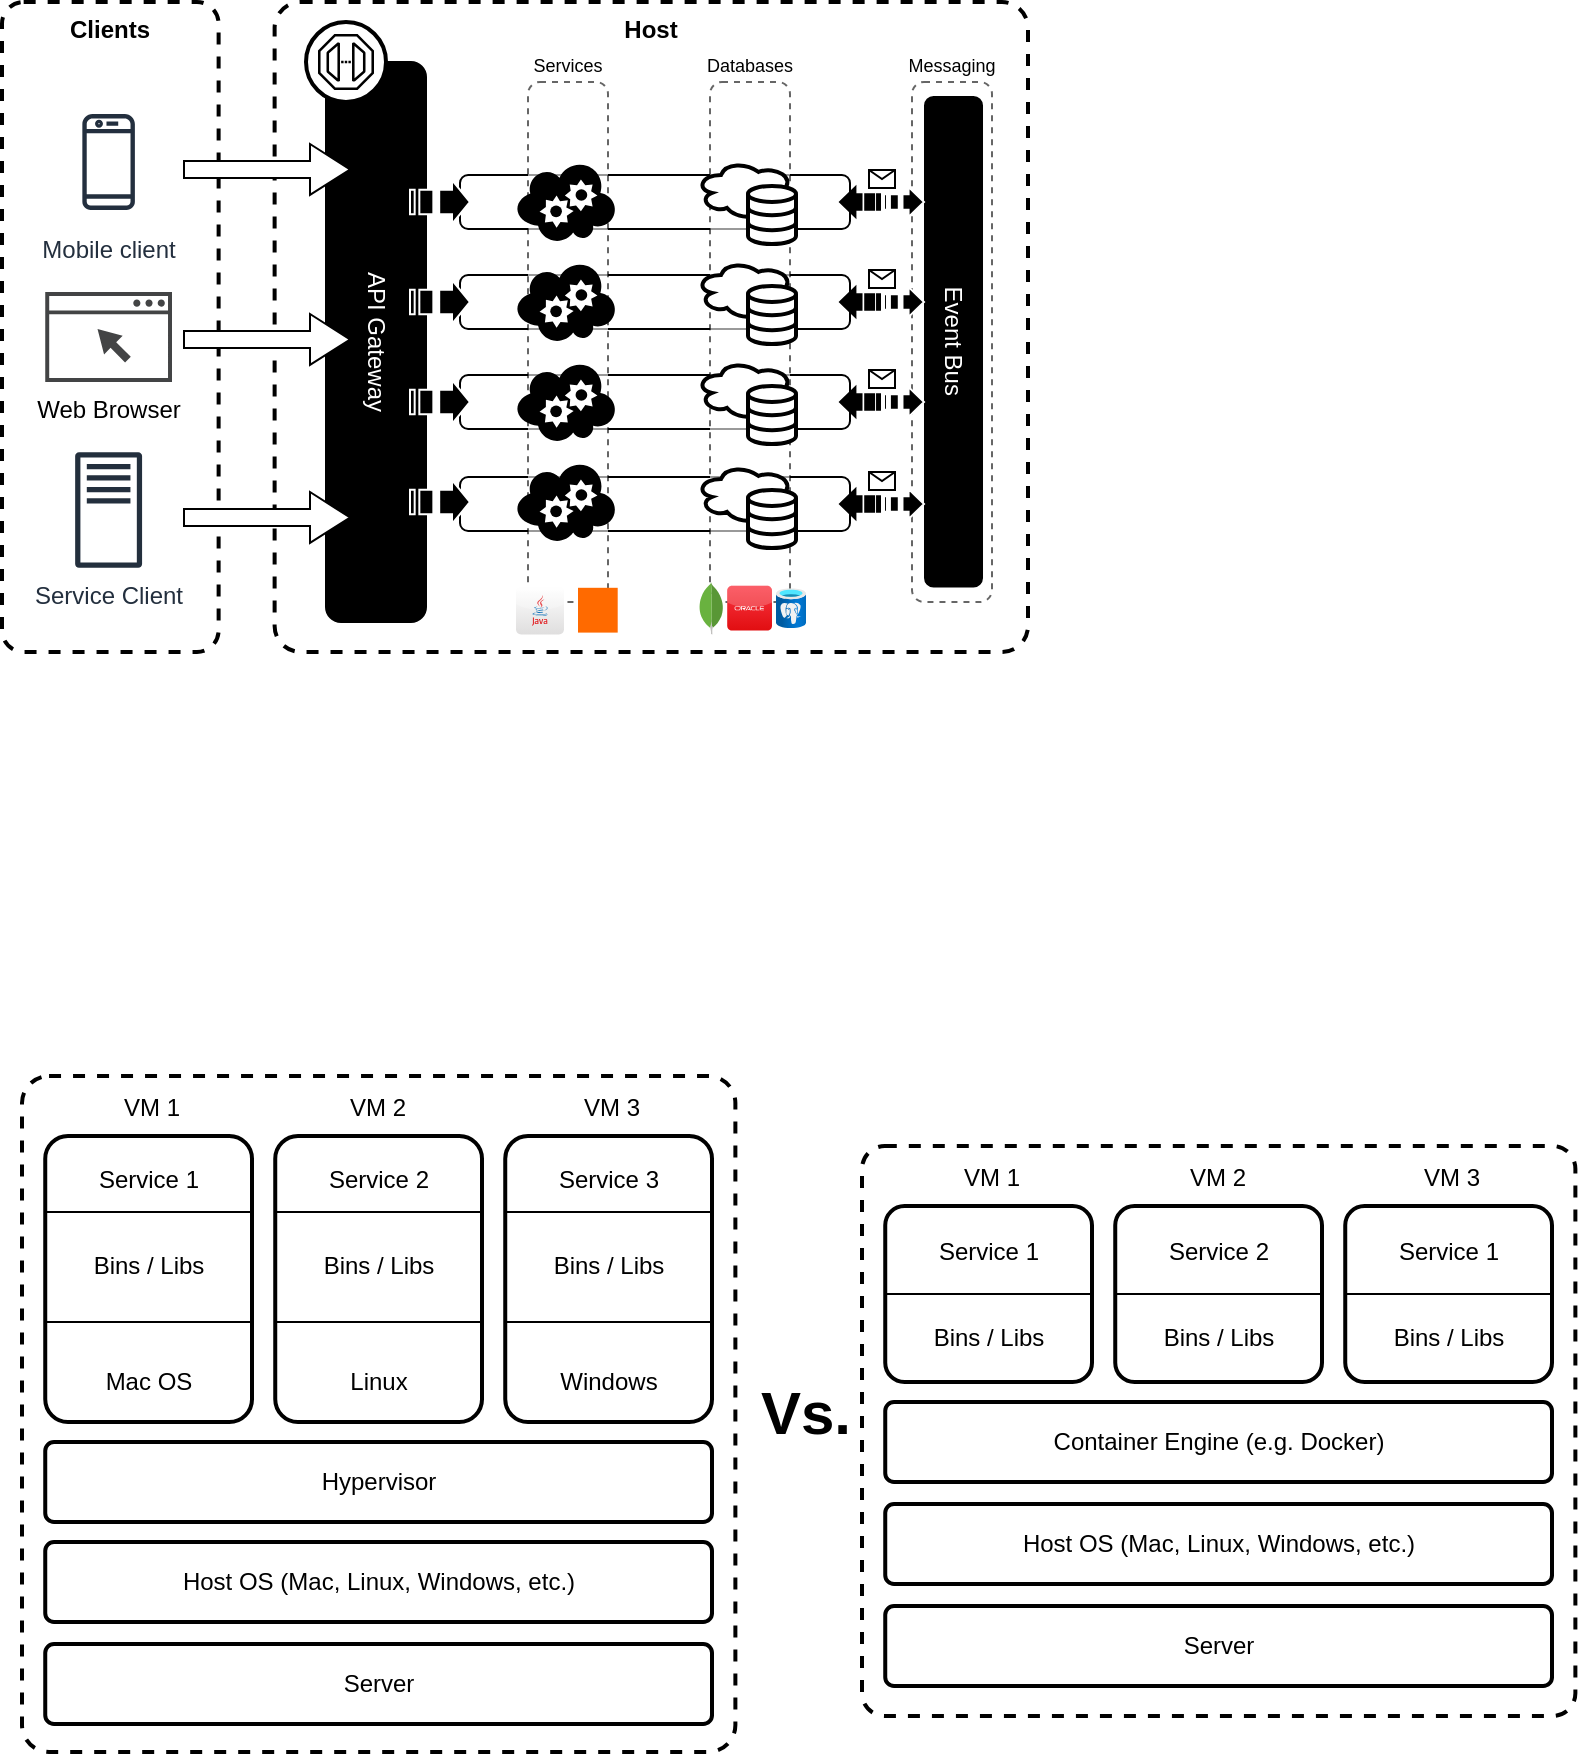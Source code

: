 <mxfile version="25.0.1" pages="2">
  <diagram name="Microservices Architecture" id="x724QLRAmc_vkJwanUPc">
    <mxGraphModel dx="922" dy="1004" grid="1" gridSize="5" guides="1" tooltips="1" connect="1" arrows="1" fold="1" page="1" pageScale="1" pageWidth="827" pageHeight="1169" math="0" shadow="0">
      <root>
        <mxCell id="0" />
        <mxCell id="1" parent="0" />
        <mxCell id="R_MJxLUWjqq8_81WTxVZ-8" value="Host" style="rounded=1;whiteSpace=wrap;html=1;dashed=1;align=center;verticalAlign=top;arcSize=4;strokeWidth=2;fontStyle=1;fillColor=#FFFFFF;" vertex="1" parent="1">
          <mxGeometry x="141.31" y="5" width="376.69" height="325" as="geometry" />
        </mxCell>
        <mxCell id="R_MJxLUWjqq8_81WTxVZ-64" value="Messaging" style="rounded=1;whiteSpace=wrap;html=1;fillColor=default;dashed=1;opacity=60;verticalAlign=top;spacingTop=-20;fontSize=9;" vertex="1" parent="1">
          <mxGeometry x="460" y="45" width="40" height="260" as="geometry" />
        </mxCell>
        <mxCell id="R_MJxLUWjqq8_81WTxVZ-29" value="" style="rounded=1;whiteSpace=wrap;html=1;" vertex="1" parent="1">
          <mxGeometry x="234" y="91.49" width="195" height="27.02" as="geometry" />
        </mxCell>
        <mxCell id="R_MJxLUWjqq8_81WTxVZ-31" value="" style="rounded=1;whiteSpace=wrap;html=1;" vertex="1" parent="1">
          <mxGeometry x="234" y="141.49" width="195" height="27.02" as="geometry" />
        </mxCell>
        <mxCell id="R_MJxLUWjqq8_81WTxVZ-32" value="" style="rounded=1;whiteSpace=wrap;html=1;" vertex="1" parent="1">
          <mxGeometry x="234" y="191.49" width="195" height="27.02" as="geometry" />
        </mxCell>
        <mxCell id="R_MJxLUWjqq8_81WTxVZ-33" value="" style="rounded=1;whiteSpace=wrap;html=1;" vertex="1" parent="1">
          <mxGeometry x="234" y="242.49" width="195" height="27.02" as="geometry" />
        </mxCell>
        <mxCell id="R_MJxLUWjqq8_81WTxVZ-62" value="Databases" style="rounded=1;whiteSpace=wrap;html=1;fillColor=default;dashed=1;opacity=60;verticalAlign=top;spacingTop=-20;fontSize=9;" vertex="1" parent="1">
          <mxGeometry x="359" y="45" width="40" height="260" as="geometry" />
        </mxCell>
        <mxCell id="R_MJxLUWjqq8_81WTxVZ-61" value="Services" style="rounded=1;whiteSpace=wrap;html=1;fillColor=default;dashed=1;opacity=60;verticalAlign=top;spacingTop=-20;fontSize=9;" vertex="1" parent="1">
          <mxGeometry x="268" y="45" width="40" height="260" as="geometry" />
        </mxCell>
        <mxCell id="R_MJxLUWjqq8_81WTxVZ-7" value="Clients" style="rounded=1;whiteSpace=wrap;html=1;dashed=1;align=center;verticalAlign=top;arcSize=10;strokeWidth=2;fontStyle=1" vertex="1" parent="1">
          <mxGeometry x="5" y="5" width="108.31" height="325" as="geometry" />
        </mxCell>
        <mxCell id="R_MJxLUWjqq8_81WTxVZ-1" value="Mobile client" style="sketch=0;outlineConnect=0;fontColor=#232F3E;gradientColor=none;strokeColor=#232F3E;fillColor=#ffffff;dashed=0;verticalLabelPosition=bottom;verticalAlign=top;align=center;html=1;fontSize=12;fontStyle=0;aspect=fixed;shape=mxgraph.aws4.resourceIcon;resIcon=mxgraph.aws4.mobile_client;" vertex="1" parent="1">
          <mxGeometry x="28.31" y="55" width="60" height="60" as="geometry" />
        </mxCell>
        <mxCell id="R_MJxLUWjqq8_81WTxVZ-4" value="Web Browser" style="sketch=0;pointerEvents=1;shadow=0;dashed=0;html=1;strokeColor=none;fillColor=#434445;aspect=fixed;labelPosition=center;verticalLabelPosition=bottom;verticalAlign=top;align=center;outlineConnect=0;shape=mxgraph.vvd.web_browser;" vertex="1" parent="1">
          <mxGeometry x="26.62" y="150" width="63.38" height="45" as="geometry" />
        </mxCell>
        <mxCell id="R_MJxLUWjqq8_81WTxVZ-5" value="Service Client" style="sketch=0;outlineConnect=0;fontColor=#232F3E;gradientColor=none;fillColor=#232F3D;strokeColor=none;dashed=0;verticalLabelPosition=bottom;verticalAlign=top;align=center;html=1;fontSize=12;fontStyle=0;aspect=fixed;pointerEvents=1;shape=mxgraph.aws4.traditional_server;" vertex="1" parent="1">
          <mxGeometry x="41.58" y="230" width="33.46" height="58" as="geometry" />
        </mxCell>
        <mxCell id="R_MJxLUWjqq8_81WTxVZ-10" value="API Gateway" style="rounded=1;whiteSpace=wrap;html=1;rotation=90;fillColor=#000000;fontColor=#FFFFFF;" vertex="1" parent="1">
          <mxGeometry x="52" y="150" width="280" height="50" as="geometry" />
        </mxCell>
        <mxCell id="R_MJxLUWjqq8_81WTxVZ-11" value="" style="ellipse;whiteSpace=wrap;html=1;aspect=fixed;strokeWidth=2;" vertex="1" parent="1">
          <mxGeometry x="157" y="15" width="40" height="40" as="geometry" />
        </mxCell>
        <mxCell id="R_MJxLUWjqq8_81WTxVZ-9" value="" style="sketch=0;outlineConnect=0;fontColor=#232F3E;gradientColor=none;fillColor=#000000;strokeColor=none;dashed=0;verticalLabelPosition=bottom;verticalAlign=top;align=center;html=1;fontSize=12;fontStyle=0;aspect=fixed;pointerEvents=1;shape=mxgraph.aws4.endpoint;" vertex="1" parent="1">
          <mxGeometry x="163" y="21" width="28" height="28" as="geometry" />
        </mxCell>
        <mxCell id="R_MJxLUWjqq8_81WTxVZ-28" value="Event Bus" style="rounded=1;whiteSpace=wrap;html=1;rotation=90;fillColor=#000000;fontColor=#FFFFFF;" vertex="1" parent="1">
          <mxGeometry x="358.38" y="160.63" width="244.75" height="28.5" as="geometry" />
        </mxCell>
        <mxCell id="R_MJxLUWjqq8_81WTxVZ-13" value="" style="verticalLabelPosition=bottom;html=1;verticalAlign=top;align=center;strokeColor=none;fillColor=#000000;shape=mxgraph.azure.cloud_service;" vertex="1" parent="1">
          <mxGeometry x="262" y="135" width="50" height="40" as="geometry" />
        </mxCell>
        <mxCell id="R_MJxLUWjqq8_81WTxVZ-14" value="" style="verticalLabelPosition=bottom;html=1;verticalAlign=top;align=center;strokeColor=none;fillColor=#000000;shape=mxgraph.azure.cloud_service;" vertex="1" parent="1">
          <mxGeometry x="262" y="85" width="50" height="40" as="geometry" />
        </mxCell>
        <mxCell id="R_MJxLUWjqq8_81WTxVZ-15" value="" style="verticalLabelPosition=bottom;html=1;verticalAlign=top;align=center;strokeColor=none;fillColor=#000000;shape=mxgraph.azure.cloud_service;" vertex="1" parent="1">
          <mxGeometry x="262" y="235" width="50" height="40" as="geometry" />
        </mxCell>
        <mxCell id="R_MJxLUWjqq8_81WTxVZ-16" value="" style="verticalLabelPosition=bottom;html=1;verticalAlign=top;align=center;strokeColor=none;fillColor=#000000;shape=mxgraph.azure.cloud_service;" vertex="1" parent="1">
          <mxGeometry x="262" y="185" width="50" height="40" as="geometry" />
        </mxCell>
        <mxCell id="R_MJxLUWjqq8_81WTxVZ-21" value="" style="ellipse;shape=cloud;whiteSpace=wrap;html=1;strokeWidth=2;" vertex="1" parent="1">
          <mxGeometry x="352" y="83.95" width="50" height="30" as="geometry" />
        </mxCell>
        <mxCell id="R_MJxLUWjqq8_81WTxVZ-17" value="" style="html=1;verticalLabelPosition=bottom;align=center;labelBackgroundColor=#ffffff;verticalAlign=top;strokeWidth=2;strokeColor=#000000;shadow=0;dashed=0;shape=mxgraph.ios7.icons.data;" vertex="1" parent="1">
          <mxGeometry x="378" y="96.95" width="24" height="29.1" as="geometry" />
        </mxCell>
        <mxCell id="R_MJxLUWjqq8_81WTxVZ-22" value="" style="ellipse;shape=cloud;whiteSpace=wrap;html=1;strokeWidth=2;" vertex="1" parent="1">
          <mxGeometry x="352" y="133.95" width="50" height="30" as="geometry" />
        </mxCell>
        <mxCell id="R_MJxLUWjqq8_81WTxVZ-23" value="" style="html=1;verticalLabelPosition=bottom;align=center;labelBackgroundColor=#ffffff;verticalAlign=top;strokeWidth=2;strokeColor=#000000;shadow=0;dashed=0;shape=mxgraph.ios7.icons.data;" vertex="1" parent="1">
          <mxGeometry x="378" y="146.95" width="24" height="29.1" as="geometry" />
        </mxCell>
        <mxCell id="R_MJxLUWjqq8_81WTxVZ-24" value="" style="ellipse;shape=cloud;whiteSpace=wrap;html=1;strokeWidth=2;" vertex="1" parent="1">
          <mxGeometry x="352" y="235.95" width="50" height="30" as="geometry" />
        </mxCell>
        <mxCell id="R_MJxLUWjqq8_81WTxVZ-25" value="" style="html=1;verticalLabelPosition=bottom;align=center;labelBackgroundColor=#ffffff;verticalAlign=top;strokeWidth=2;strokeColor=#000000;shadow=0;dashed=0;shape=mxgraph.ios7.icons.data;" vertex="1" parent="1">
          <mxGeometry x="378" y="248.95" width="24" height="29.1" as="geometry" />
        </mxCell>
        <mxCell id="R_MJxLUWjqq8_81WTxVZ-26" value="" style="ellipse;shape=cloud;whiteSpace=wrap;html=1;strokeWidth=2;" vertex="1" parent="1">
          <mxGeometry x="352" y="183.95" width="50" height="30" as="geometry" />
        </mxCell>
        <mxCell id="R_MJxLUWjqq8_81WTxVZ-27" value="" style="html=1;verticalLabelPosition=bottom;align=center;labelBackgroundColor=#ffffff;verticalAlign=top;strokeWidth=2;strokeColor=#000000;shadow=0;dashed=0;shape=mxgraph.ios7.icons.data;" vertex="1" parent="1">
          <mxGeometry x="378" y="196.95" width="24" height="29.1" as="geometry" />
        </mxCell>
        <mxCell id="R_MJxLUWjqq8_81WTxVZ-39" value="" style="html=1;shadow=0;dashed=0;align=center;verticalAlign=middle;shape=mxgraph.arrows2.stripedArrow;dy=0.44;dx=9;notch=14.6;fillColor=#000000;strokeColor=#FFFFFF;" vertex="1" parent="1">
          <mxGeometry x="209" y="94" width="30" height="22" as="geometry" />
        </mxCell>
        <mxCell id="R_MJxLUWjqq8_81WTxVZ-40" value="" style="html=1;shadow=0;dashed=0;align=center;verticalAlign=middle;shape=mxgraph.arrows2.stripedArrow;dy=0.44;dx=9;notch=14.6;fillColor=#000000;strokeColor=#FFFFFF;" vertex="1" parent="1">
          <mxGeometry x="209" y="144" width="30" height="22" as="geometry" />
        </mxCell>
        <mxCell id="R_MJxLUWjqq8_81WTxVZ-41" value="" style="html=1;shadow=0;dashed=0;align=center;verticalAlign=middle;shape=mxgraph.arrows2.stripedArrow;dy=0.44;dx=9;notch=14.6;fillColor=#000000;strokeColor=#FFFFFF;" vertex="1" parent="1">
          <mxGeometry x="209" y="194" width="30" height="22" as="geometry" />
        </mxCell>
        <mxCell id="R_MJxLUWjqq8_81WTxVZ-42" value="" style="html=1;shadow=0;dashed=0;align=center;verticalAlign=middle;shape=mxgraph.arrows2.stripedArrow;dy=0.44;dx=9;notch=14.6;fillColor=#000000;strokeColor=#FFFFFF;" vertex="1" parent="1">
          <mxGeometry x="209" y="244" width="30" height="22" as="geometry" />
        </mxCell>
        <mxCell id="R_MJxLUWjqq8_81WTxVZ-43" value="" style="html=1;shadow=0;dashed=0;align=center;verticalAlign=middle;shape=mxgraph.arrows2.stripedArrow;dy=0.48;dx=7.71;notch=9.24;fillColor=#000000;strokeColor=#FFFFFF;" vertex="1" parent="1">
          <mxGeometry x="446" y="97.5" width="20" height="15" as="geometry" />
        </mxCell>
        <mxCell id="R_MJxLUWjqq8_81WTxVZ-34" value="" style="shape=message;html=1;html=1;outlineConnect=0;labelPosition=center;verticalLabelPosition=bottom;align=center;verticalAlign=top;" vertex="1" parent="1">
          <mxGeometry x="438.5" y="89" width="13" height="8.95" as="geometry" />
        </mxCell>
        <mxCell id="R_MJxLUWjqq8_81WTxVZ-45" value="" style="shape=message;html=1;html=1;outlineConnect=0;labelPosition=center;verticalLabelPosition=bottom;align=center;verticalAlign=top;" vertex="1" parent="1">
          <mxGeometry x="438.5" y="139" width="13" height="8.95" as="geometry" />
        </mxCell>
        <mxCell id="R_MJxLUWjqq8_81WTxVZ-47" value="" style="shape=message;html=1;html=1;outlineConnect=0;labelPosition=center;verticalLabelPosition=bottom;align=center;verticalAlign=top;" vertex="1" parent="1">
          <mxGeometry x="438.5" y="189" width="13" height="8.95" as="geometry" />
        </mxCell>
        <mxCell id="R_MJxLUWjqq8_81WTxVZ-49" value="" style="shape=message;html=1;html=1;outlineConnect=0;labelPosition=center;verticalLabelPosition=bottom;align=center;verticalAlign=top;" vertex="1" parent="1">
          <mxGeometry x="438.5" y="240" width="13" height="8.95" as="geometry" />
        </mxCell>
        <mxCell id="R_MJxLUWjqq8_81WTxVZ-50" value="" style="html=1;shadow=0;dashed=0;align=center;verticalAlign=middle;shape=mxgraph.arrows2.arrow;dy=0.67;dx=20;notch=0;" vertex="1" parent="1">
          <mxGeometry x="96" y="76" width="83" height="25.47" as="geometry" />
        </mxCell>
        <mxCell id="R_MJxLUWjqq8_81WTxVZ-51" value="" style="html=1;shadow=0;dashed=0;align=center;verticalAlign=middle;shape=mxgraph.arrows2.arrow;dy=0.67;dx=20;notch=0;" vertex="1" parent="1">
          <mxGeometry x="96" y="161" width="83" height="25.47" as="geometry" />
        </mxCell>
        <mxCell id="R_MJxLUWjqq8_81WTxVZ-52" value="" style="html=1;shadow=0;dashed=0;align=center;verticalAlign=middle;shape=mxgraph.arrows2.arrow;dy=0.67;dx=20;notch=0;" vertex="1" parent="1">
          <mxGeometry x="96" y="250" width="83" height="25.47" as="geometry" />
        </mxCell>
        <mxCell id="R_MJxLUWjqq8_81WTxVZ-53" value="" style="html=1;shadow=0;dashed=0;align=center;verticalAlign=middle;shape=mxgraph.arrows2.stripedArrow;dy=0.48;dx=7.71;notch=9.24;fillColor=#000000;flipH=1;" vertex="1" parent="1">
          <mxGeometry x="424" y="97.5" width="20" height="15" as="geometry" />
        </mxCell>
        <mxCell id="R_MJxLUWjqq8_81WTxVZ-54" value="" style="html=1;shadow=0;dashed=0;align=center;verticalAlign=middle;shape=mxgraph.arrows2.stripedArrow;dy=0.48;dx=7.71;notch=9.24;fillColor=#000000;strokeColor=#FFFFFF;" vertex="1" parent="1">
          <mxGeometry x="446" y="147.5" width="20" height="15" as="geometry" />
        </mxCell>
        <mxCell id="R_MJxLUWjqq8_81WTxVZ-55" value="" style="html=1;shadow=0;dashed=0;align=center;verticalAlign=middle;shape=mxgraph.arrows2.stripedArrow;dy=0.48;dx=7.71;notch=9.24;fillColor=#000000;flipH=1;" vertex="1" parent="1">
          <mxGeometry x="424" y="147.5" width="20" height="15" as="geometry" />
        </mxCell>
        <mxCell id="R_MJxLUWjqq8_81WTxVZ-56" value="" style="html=1;shadow=0;dashed=0;align=center;verticalAlign=middle;shape=mxgraph.arrows2.stripedArrow;dy=0.48;dx=7.71;notch=9.24;fillColor=#000000;strokeColor=#FFFFFF;" vertex="1" parent="1">
          <mxGeometry x="446" y="197.5" width="20" height="15" as="geometry" />
        </mxCell>
        <mxCell id="R_MJxLUWjqq8_81WTxVZ-57" value="" style="html=1;shadow=0;dashed=0;align=center;verticalAlign=middle;shape=mxgraph.arrows2.stripedArrow;dy=0.48;dx=7.71;notch=9.24;fillColor=#000000;flipH=1;" vertex="1" parent="1">
          <mxGeometry x="424" y="197.5" width="20" height="15" as="geometry" />
        </mxCell>
        <mxCell id="R_MJxLUWjqq8_81WTxVZ-58" value="" style="html=1;shadow=0;dashed=0;align=center;verticalAlign=middle;shape=mxgraph.arrows2.stripedArrow;dy=0.48;dx=7.71;notch=9.24;fillColor=#000000;strokeColor=#FFFFFF;" vertex="1" parent="1">
          <mxGeometry x="446" y="248.5" width="20" height="15" as="geometry" />
        </mxCell>
        <mxCell id="R_MJxLUWjqq8_81WTxVZ-59" value="" style="html=1;shadow=0;dashed=0;align=center;verticalAlign=middle;shape=mxgraph.arrows2.stripedArrow;dy=0.48;dx=7.71;notch=9.24;fillColor=#000000;flipH=1;" vertex="1" parent="1">
          <mxGeometry x="424" y="248.5" width="20" height="15" as="geometry" />
        </mxCell>
        <mxCell id="R_MJxLUWjqq8_81WTxVZ-65" value="" style="dashed=0;outlineConnect=0;html=1;align=center;labelPosition=center;verticalLabelPosition=bottom;verticalAlign=top;shape=mxgraph.weblogos.mongodb;aspect=fixed;" vertex="1" parent="1">
          <mxGeometry x="353.4" y="295" width="12.52" height="26.2" as="geometry" />
        </mxCell>
        <mxCell id="R_MJxLUWjqq8_81WTxVZ-66" value="" style="dashed=0;outlineConnect=0;html=1;align=center;labelPosition=center;verticalLabelPosition=bottom;verticalAlign=top;shape=mxgraph.webicons.oracle;fillColor=#FA3743;gradientColor=#E10E11;aspect=fixed;" vertex="1" parent="1">
          <mxGeometry x="367.6" y="296.9" width="22.4" height="22.4" as="geometry" />
        </mxCell>
        <mxCell id="R_MJxLUWjqq8_81WTxVZ-67" value="" style="image;aspect=fixed;html=1;points=[];align=center;fontSize=12;image=img/lib/azure2/databases/Azure_Database_PostgreSQL_Server.svg;" vertex="1" parent="1">
          <mxGeometry x="392" y="298.1" width="15" height="20" as="geometry" />
        </mxCell>
        <mxCell id="R_MJxLUWjqq8_81WTxVZ-68" value="" style="dashed=0;outlineConnect=0;html=1;align=center;labelPosition=center;verticalLabelPosition=bottom;verticalAlign=top;shape=mxgraph.webicons.java;gradientColor=#DFDEDE;aspect=fixed;" vertex="1" parent="1">
          <mxGeometry x="262" y="297.2" width="24" height="24" as="geometry" />
        </mxCell>
        <mxCell id="R_MJxLUWjqq8_81WTxVZ-69" value="" style="points=[];aspect=fixed;html=1;align=center;shadow=0;dashed=0;fillColor=#FF6A00;strokeColor=none;shape=mxgraph.alibaba_cloud.nodejs_performance_platform;" vertex="1" parent="1">
          <mxGeometry x="293" y="297.9" width="19.85" height="22.4" as="geometry" />
        </mxCell>
        <mxCell id="UDpXxvEpncZqQBaKxIGA-1" value="" style="rounded=1;whiteSpace=wrap;html=1;dashed=1;align=center;verticalAlign=top;arcSize=4;strokeWidth=2;fontStyle=1;fillColor=#FFFFFF;" vertex="1" parent="1">
          <mxGeometry x="15" y="542" width="356.69" height="338" as="geometry" />
        </mxCell>
        <mxCell id="UDpXxvEpncZqQBaKxIGA-2" value="Service 1&lt;div&gt;&lt;br&gt;&lt;/div&gt;&lt;div&gt;&lt;br&gt;&lt;/div&gt;&lt;div&gt;Bins / Libs&lt;/div&gt;&lt;div&gt;&lt;br&gt;&lt;/div&gt;&lt;div&gt;&lt;br&gt;&lt;/div&gt;&lt;div&gt;&lt;br&gt;&lt;/div&gt;&lt;div&gt;Mac OS&lt;/div&gt;" style="rounded=1;whiteSpace=wrap;html=1;arcSize=11;strokeWidth=2;" vertex="1" parent="1">
          <mxGeometry x="26.62" y="572" width="103.38" height="143" as="geometry" />
        </mxCell>
        <mxCell id="UDpXxvEpncZqQBaKxIGA-3" value="" style="rounded=0;whiteSpace=wrap;html=1;fillColor=none;" vertex="1" parent="1">
          <mxGeometry x="27" y="610" width="103" height="55" as="geometry" />
        </mxCell>
        <mxCell id="UDpXxvEpncZqQBaKxIGA-4" value="Service 2&lt;div&gt;&lt;br&gt;&lt;/div&gt;&lt;div&gt;&lt;br&gt;&lt;/div&gt;&lt;div&gt;Bins / Libs&lt;/div&gt;&lt;div&gt;&lt;br&gt;&lt;/div&gt;&lt;div&gt;&lt;br&gt;&lt;/div&gt;&lt;div&gt;&lt;br&gt;&lt;/div&gt;&lt;div&gt;Linux&lt;/div&gt;" style="rounded=1;whiteSpace=wrap;html=1;arcSize=11;strokeWidth=2;" vertex="1" parent="1">
          <mxGeometry x="141.62" y="572" width="103.38" height="143" as="geometry" />
        </mxCell>
        <mxCell id="UDpXxvEpncZqQBaKxIGA-5" value="" style="rounded=0;whiteSpace=wrap;html=1;fillColor=none;" vertex="1" parent="1">
          <mxGeometry x="142" y="610" width="103" height="55" as="geometry" />
        </mxCell>
        <mxCell id="UDpXxvEpncZqQBaKxIGA-6" value="Service 3&lt;div&gt;&lt;br&gt;&lt;/div&gt;&lt;div&gt;&lt;br&gt;&lt;/div&gt;&lt;div&gt;Bins / Libs&lt;/div&gt;&lt;div&gt;&lt;br&gt;&lt;/div&gt;&lt;div&gt;&lt;br&gt;&lt;/div&gt;&lt;div&gt;&lt;br&gt;&lt;/div&gt;&lt;div&gt;Windows&lt;/div&gt;" style="rounded=1;whiteSpace=wrap;html=1;arcSize=11;strokeWidth=2;" vertex="1" parent="1">
          <mxGeometry x="256.62" y="572" width="103.38" height="143" as="geometry" />
        </mxCell>
        <mxCell id="UDpXxvEpncZqQBaKxIGA-7" value="" style="rounded=0;whiteSpace=wrap;html=1;fillColor=none;" vertex="1" parent="1">
          <mxGeometry x="257" y="610" width="103" height="55" as="geometry" />
        </mxCell>
        <mxCell id="UDpXxvEpncZqQBaKxIGA-8" value="VM 1" style="text;html=1;align=center;verticalAlign=middle;whiteSpace=wrap;rounded=0;" vertex="1" parent="1">
          <mxGeometry x="50.31" y="545" width="60" height="25" as="geometry" />
        </mxCell>
        <mxCell id="UDpXxvEpncZqQBaKxIGA-9" value="VM 2" style="text;html=1;align=center;verticalAlign=middle;whiteSpace=wrap;rounded=0;" vertex="1" parent="1">
          <mxGeometry x="163.31" y="545" width="60" height="25" as="geometry" />
        </mxCell>
        <mxCell id="UDpXxvEpncZqQBaKxIGA-10" value="VM 3" style="text;html=1;align=center;verticalAlign=middle;whiteSpace=wrap;rounded=0;" vertex="1" parent="1">
          <mxGeometry x="280.31" y="545" width="60" height="25" as="geometry" />
        </mxCell>
        <mxCell id="UDpXxvEpncZqQBaKxIGA-11" value="Hypervisor" style="rounded=1;whiteSpace=wrap;html=1;arcSize=11;strokeWidth=2;" vertex="1" parent="1">
          <mxGeometry x="26.62" y="725" width="333.38" height="40" as="geometry" />
        </mxCell>
        <mxCell id="UDpXxvEpncZqQBaKxIGA-12" value="Host OS (Mac, Linux, Windows, etc.)" style="rounded=1;whiteSpace=wrap;html=1;arcSize=11;strokeWidth=2;" vertex="1" parent="1">
          <mxGeometry x="26.62" y="775" width="333.38" height="40" as="geometry" />
        </mxCell>
        <mxCell id="UDpXxvEpncZqQBaKxIGA-13" value="" style="rounded=1;whiteSpace=wrap;html=1;dashed=1;align=center;verticalAlign=top;arcSize=4;strokeWidth=2;fontStyle=1;fillColor=#FFFFFF;" vertex="1" parent="1">
          <mxGeometry x="435" y="577" width="356.69" height="285" as="geometry" />
        </mxCell>
        <mxCell id="UDpXxvEpncZqQBaKxIGA-14" value="Service 1&lt;div&gt;&lt;br&gt;&lt;/div&gt;&lt;div&gt;&lt;br&gt;&lt;/div&gt;&lt;div&gt;Bins / Libs&lt;br&gt;&lt;/div&gt;" style="rounded=1;whiteSpace=wrap;html=1;arcSize=11;strokeWidth=2;" vertex="1" parent="1">
          <mxGeometry x="446.62" y="607" width="103.38" height="88" as="geometry" />
        </mxCell>
        <mxCell id="UDpXxvEpncZqQBaKxIGA-20" value="VM 1" style="text;html=1;align=center;verticalAlign=middle;whiteSpace=wrap;rounded=0;" vertex="1" parent="1">
          <mxGeometry x="470.31" y="580" width="60" height="25" as="geometry" />
        </mxCell>
        <mxCell id="UDpXxvEpncZqQBaKxIGA-21" value="VM 2" style="text;html=1;align=center;verticalAlign=middle;whiteSpace=wrap;rounded=0;" vertex="1" parent="1">
          <mxGeometry x="583.31" y="580" width="60" height="25" as="geometry" />
        </mxCell>
        <mxCell id="UDpXxvEpncZqQBaKxIGA-22" value="VM 3" style="text;html=1;align=center;verticalAlign=middle;whiteSpace=wrap;rounded=0;" vertex="1" parent="1">
          <mxGeometry x="700.31" y="580" width="60" height="25" as="geometry" />
        </mxCell>
        <mxCell id="UDpXxvEpncZqQBaKxIGA-23" value="Container Engine (e.g. Docker)" style="rounded=1;whiteSpace=wrap;html=1;arcSize=11;strokeWidth=2;" vertex="1" parent="1">
          <mxGeometry x="446.62" y="705" width="333.38" height="40" as="geometry" />
        </mxCell>
        <mxCell id="UDpXxvEpncZqQBaKxIGA-25" value="Vs." style="text;html=1;align=center;verticalAlign=middle;whiteSpace=wrap;rounded=0;fontStyle=1;fontSize=30;" vertex="1" parent="1">
          <mxGeometry x="376.62" y="695" width="60" height="30" as="geometry" />
        </mxCell>
        <mxCell id="UDpXxvEpncZqQBaKxIGA-26" value="" style="endArrow=none;html=1;rounded=0;exitX=0;exitY=0.5;exitDx=0;exitDy=0;entryX=1;entryY=0.5;entryDx=0;entryDy=0;" edge="1" parent="1" source="UDpXxvEpncZqQBaKxIGA-14" target="UDpXxvEpncZqQBaKxIGA-14">
          <mxGeometry width="50" height="50" relative="1" as="geometry">
            <mxPoint x="485" y="615" as="sourcePoint" />
            <mxPoint x="535" y="565" as="targetPoint" />
          </mxGeometry>
        </mxCell>
        <mxCell id="UDpXxvEpncZqQBaKxIGA-27" value="Service 2&lt;div&gt;&lt;br&gt;&lt;/div&gt;&lt;div&gt;&lt;br&gt;&lt;/div&gt;&lt;div&gt;Bins / Libs&lt;br&gt;&lt;/div&gt;" style="rounded=1;whiteSpace=wrap;html=1;arcSize=11;strokeWidth=2;" vertex="1" parent="1">
          <mxGeometry x="561.62" y="607" width="103.38" height="88" as="geometry" />
        </mxCell>
        <mxCell id="UDpXxvEpncZqQBaKxIGA-28" value="" style="endArrow=none;html=1;rounded=0;exitX=0;exitY=0.5;exitDx=0;exitDy=0;entryX=1;entryY=0.5;entryDx=0;entryDy=0;" edge="1" parent="1" source="UDpXxvEpncZqQBaKxIGA-27" target="UDpXxvEpncZqQBaKxIGA-27">
          <mxGeometry width="50" height="50" relative="1" as="geometry">
            <mxPoint x="600" y="615" as="sourcePoint" />
            <mxPoint x="650" y="565" as="targetPoint" />
          </mxGeometry>
        </mxCell>
        <mxCell id="UDpXxvEpncZqQBaKxIGA-29" value="Service 1&lt;div&gt;&lt;br&gt;&lt;/div&gt;&lt;div&gt;&lt;br&gt;&lt;/div&gt;&lt;div&gt;Bins / Libs&lt;br&gt;&lt;/div&gt;" style="rounded=1;whiteSpace=wrap;html=1;arcSize=11;strokeWidth=2;" vertex="1" parent="1">
          <mxGeometry x="676.62" y="607" width="103.38" height="88" as="geometry" />
        </mxCell>
        <mxCell id="UDpXxvEpncZqQBaKxIGA-30" value="" style="endArrow=none;html=1;rounded=0;exitX=0;exitY=0.5;exitDx=0;exitDy=0;entryX=1;entryY=0.5;entryDx=0;entryDy=0;" edge="1" parent="1" source="UDpXxvEpncZqQBaKxIGA-29" target="UDpXxvEpncZqQBaKxIGA-29">
          <mxGeometry width="50" height="50" relative="1" as="geometry">
            <mxPoint x="715" y="615" as="sourcePoint" />
            <mxPoint x="765" y="565" as="targetPoint" />
          </mxGeometry>
        </mxCell>
        <mxCell id="UDpXxvEpncZqQBaKxIGA-32" value="Server" style="rounded=1;whiteSpace=wrap;html=1;arcSize=11;strokeWidth=2;" vertex="1" parent="1">
          <mxGeometry x="26.62" y="826" width="333.38" height="40" as="geometry" />
        </mxCell>
        <mxCell id="UDpXxvEpncZqQBaKxIGA-33" value="Host OS (Mac, Linux, Windows, etc.)" style="rounded=1;whiteSpace=wrap;html=1;arcSize=11;strokeWidth=2;" vertex="1" parent="1">
          <mxGeometry x="446.62" y="756" width="333.38" height="40" as="geometry" />
        </mxCell>
        <mxCell id="UDpXxvEpncZqQBaKxIGA-34" value="Server" style="rounded=1;whiteSpace=wrap;html=1;arcSize=11;strokeWidth=2;" vertex="1" parent="1">
          <mxGeometry x="446.62" y="807" width="333.38" height="40" as="geometry" />
        </mxCell>
      </root>
    </mxGraphModel>
  </diagram>
  <diagram id="QC3OJx-oKGQxCs7cXI18" name="VM vs. Container">
    <mxGraphModel dx="922" dy="1004" grid="1" gridSize="10" guides="1" tooltips="1" connect="1" arrows="1" fold="1" page="1" pageScale="1" pageWidth="827" pageHeight="1169" math="0" shadow="0">
      <root>
        <mxCell id="0" />
        <mxCell id="1" parent="0" />
        <mxCell id="1lVntM6zC7e3IYHBHALf-1" value="" style="rounded=1;whiteSpace=wrap;html=1;dashed=1;align=center;verticalAlign=top;arcSize=4;strokeWidth=2;fontStyle=1;fillColor=#E6E6E6;" vertex="1" parent="1">
          <mxGeometry x="10" y="10" width="356.69" height="338" as="geometry" />
        </mxCell>
        <mxCell id="1lVntM6zC7e3IYHBHALf-2" value="Service 1&lt;div&gt;&lt;br&gt;&lt;/div&gt;&lt;div&gt;&lt;br&gt;&lt;/div&gt;&lt;div&gt;Bins / Libs&lt;/div&gt;&lt;div&gt;&lt;br&gt;&lt;/div&gt;&lt;div&gt;&lt;br&gt;&lt;/div&gt;&lt;div&gt;&lt;br&gt;&lt;/div&gt;&lt;div&gt;Mac OS&lt;/div&gt;" style="rounded=1;whiteSpace=wrap;html=1;arcSize=11;strokeWidth=2;fillColor=#FFE599;fontStyle=1" vertex="1" parent="1">
          <mxGeometry x="21.62" y="40" width="103.38" height="143" as="geometry" />
        </mxCell>
        <mxCell id="1lVntM6zC7e3IYHBHALf-3" value="" style="rounded=0;whiteSpace=wrap;html=1;fillColor=none;" vertex="1" parent="1">
          <mxGeometry x="22" y="78" width="103" height="55" as="geometry" />
        </mxCell>
        <mxCell id="1lVntM6zC7e3IYHBHALf-4" value="Service 2&lt;div&gt;&lt;br&gt;&lt;/div&gt;&lt;div&gt;&lt;br&gt;&lt;/div&gt;&lt;div&gt;Bins / Libs&lt;/div&gt;&lt;div&gt;&lt;br&gt;&lt;/div&gt;&lt;div&gt;&lt;br&gt;&lt;/div&gt;&lt;div&gt;&lt;br&gt;&lt;/div&gt;&lt;div&gt;Linux&lt;/div&gt;" style="rounded=1;whiteSpace=wrap;html=1;arcSize=11;strokeWidth=2;fillColor=#FFE599;fontStyle=1" vertex="1" parent="1">
          <mxGeometry x="136.62" y="40" width="103.38" height="143" as="geometry" />
        </mxCell>
        <mxCell id="1lVntM6zC7e3IYHBHALf-5" value="" style="rounded=0;whiteSpace=wrap;html=1;fillColor=none;" vertex="1" parent="1">
          <mxGeometry x="137" y="78" width="103" height="55" as="geometry" />
        </mxCell>
        <mxCell id="1lVntM6zC7e3IYHBHALf-6" value="Service 3&lt;div&gt;&lt;br&gt;&lt;/div&gt;&lt;div&gt;&lt;br&gt;&lt;/div&gt;&lt;div&gt;Bins / Libs&lt;/div&gt;&lt;div&gt;&lt;br&gt;&lt;/div&gt;&lt;div&gt;&lt;br&gt;&lt;/div&gt;&lt;div&gt;&lt;br&gt;&lt;/div&gt;&lt;div&gt;Windows&lt;/div&gt;" style="rounded=1;whiteSpace=wrap;html=1;arcSize=11;strokeWidth=2;fillColor=#FFE599;fontStyle=1" vertex="1" parent="1">
          <mxGeometry x="251.62" y="40" width="103.38" height="143" as="geometry" />
        </mxCell>
        <mxCell id="1lVntM6zC7e3IYHBHALf-7" value="" style="rounded=0;whiteSpace=wrap;html=1;fillColor=none;" vertex="1" parent="1">
          <mxGeometry x="252" y="78" width="103" height="55" as="geometry" />
        </mxCell>
        <mxCell id="1lVntM6zC7e3IYHBHALf-8" value="VM 1" style="text;html=1;align=center;verticalAlign=middle;whiteSpace=wrap;rounded=0;fontStyle=1" vertex="1" parent="1">
          <mxGeometry x="45.31" y="13" width="60" height="25" as="geometry" />
        </mxCell>
        <mxCell id="1lVntM6zC7e3IYHBHALf-9" value="VM 2" style="text;html=1;align=center;verticalAlign=middle;whiteSpace=wrap;rounded=0;fontStyle=1" vertex="1" parent="1">
          <mxGeometry x="158.31" y="13" width="60" height="25" as="geometry" />
        </mxCell>
        <mxCell id="1lVntM6zC7e3IYHBHALf-10" value="VM 3" style="text;html=1;align=center;verticalAlign=middle;whiteSpace=wrap;rounded=0;fontStyle=1" vertex="1" parent="1">
          <mxGeometry x="275.31" y="13" width="60" height="25" as="geometry" />
        </mxCell>
        <mxCell id="1lVntM6zC7e3IYHBHALf-11" value="Hypervisor (e.g. Visrtual Box)" style="rounded=1;whiteSpace=wrap;html=1;arcSize=11;strokeWidth=2;fillColor=#FFE599;fontStyle=1" vertex="1" parent="1">
          <mxGeometry x="21.62" y="193" width="333.38" height="40" as="geometry" />
        </mxCell>
        <mxCell id="1lVntM6zC7e3IYHBHALf-12" value="Host OS (e.g. Mac, Linux, Windows, etc.)" style="rounded=1;whiteSpace=wrap;html=1;arcSize=11;strokeWidth=2;fillColor=#999900;fontColor=#FFFFFF;fontStyle=1" vertex="1" parent="1">
          <mxGeometry x="21.62" y="243" width="333.38" height="40" as="geometry" />
        </mxCell>
        <mxCell id="1lVntM6zC7e3IYHBHALf-13" value="" style="rounded=1;whiteSpace=wrap;html=1;dashed=1;align=center;verticalAlign=top;arcSize=4;strokeWidth=2;fontStyle=1;fillColor=#E6E6E6;" vertex="1" parent="1">
          <mxGeometry x="430" y="36" width="356.69" height="285" as="geometry" />
        </mxCell>
        <mxCell id="1lVntM6zC7e3IYHBHALf-14" value="Service 1&lt;div&gt;&lt;br&gt;&lt;/div&gt;&lt;div&gt;&lt;br&gt;&lt;/div&gt;&lt;div&gt;Bins / Libs&lt;br&gt;&lt;/div&gt;" style="rounded=1;whiteSpace=wrap;html=1;arcSize=11;strokeWidth=2;fillColor=#B9E0A5;fontStyle=1" vertex="1" parent="1">
          <mxGeometry x="441.62" y="66" width="103.38" height="88" as="geometry" />
        </mxCell>
        <mxCell id="1lVntM6zC7e3IYHBHALf-15" value="Container 1" style="text;html=1;align=center;verticalAlign=middle;whiteSpace=wrap;rounded=0;fontStyle=1" vertex="1" parent="1">
          <mxGeometry x="455.31" y="39" width="80" height="25" as="geometry" />
        </mxCell>
        <mxCell id="1lVntM6zC7e3IYHBHALf-16" value="Container 2" style="text;html=1;align=center;verticalAlign=middle;whiteSpace=wrap;rounded=0;fontStyle=1" vertex="1" parent="1">
          <mxGeometry x="568.31" y="39" width="80" height="25" as="geometry" />
        </mxCell>
        <mxCell id="1lVntM6zC7e3IYHBHALf-17" value="Container 3" style="text;html=1;align=center;verticalAlign=middle;whiteSpace=wrap;rounded=0;fontStyle=1" vertex="1" parent="1">
          <mxGeometry x="685.31" y="39" width="80" height="25" as="geometry" />
        </mxCell>
        <mxCell id="1lVntM6zC7e3IYHBHALf-18" value="Container Engine (e.g. Docker)" style="rounded=1;whiteSpace=wrap;html=1;arcSize=11;strokeWidth=2;fillColor=#B9E0A5;fontStyle=1" vertex="1" parent="1">
          <mxGeometry x="441.62" y="164" width="333.38" height="40" as="geometry" />
        </mxCell>
        <mxCell id="1lVntM6zC7e3IYHBHALf-19" value="Vs." style="text;html=1;align=center;verticalAlign=middle;whiteSpace=wrap;rounded=0;fontStyle=1;fontSize=30;" vertex="1" parent="1">
          <mxGeometry x="371.62" y="163" width="60" height="30" as="geometry" />
        </mxCell>
        <mxCell id="1lVntM6zC7e3IYHBHALf-20" value="" style="endArrow=none;html=1;rounded=0;exitX=0;exitY=0.5;exitDx=0;exitDy=0;entryX=1;entryY=0.5;entryDx=0;entryDy=0;" edge="1" parent="1" source="1lVntM6zC7e3IYHBHALf-14" target="1lVntM6zC7e3IYHBHALf-14">
          <mxGeometry width="50" height="50" relative="1" as="geometry">
            <mxPoint x="480" y="74" as="sourcePoint" />
            <mxPoint x="530" y="24" as="targetPoint" />
          </mxGeometry>
        </mxCell>
        <mxCell id="1lVntM6zC7e3IYHBHALf-21" value="Service 2&lt;div&gt;&lt;br&gt;&lt;/div&gt;&lt;div&gt;&lt;br&gt;&lt;/div&gt;&lt;div&gt;Bins / Libs&lt;br&gt;&lt;/div&gt;" style="rounded=1;whiteSpace=wrap;html=1;arcSize=11;strokeWidth=2;fillColor=#B9E0A5;fontStyle=1" vertex="1" parent="1">
          <mxGeometry x="556.62" y="66" width="103.38" height="88" as="geometry" />
        </mxCell>
        <mxCell id="1lVntM6zC7e3IYHBHALf-22" value="" style="endArrow=none;html=1;rounded=0;exitX=0;exitY=0.5;exitDx=0;exitDy=0;entryX=1;entryY=0.5;entryDx=0;entryDy=0;" edge="1" parent="1" source="1lVntM6zC7e3IYHBHALf-21" target="1lVntM6zC7e3IYHBHALf-21">
          <mxGeometry width="50" height="50" relative="1" as="geometry">
            <mxPoint x="595" y="74" as="sourcePoint" />
            <mxPoint x="645" y="24" as="targetPoint" />
          </mxGeometry>
        </mxCell>
        <mxCell id="1lVntM6zC7e3IYHBHALf-23" value="Service 1&lt;div&gt;&lt;br&gt;&lt;/div&gt;&lt;div&gt;&lt;br&gt;&lt;/div&gt;&lt;div&gt;Bins / Libs&lt;br&gt;&lt;/div&gt;" style="rounded=1;whiteSpace=wrap;html=1;arcSize=11;strokeWidth=2;fillColor=#B9E0A5;fontStyle=1" vertex="1" parent="1">
          <mxGeometry x="671.62" y="66" width="103.38" height="88" as="geometry" />
        </mxCell>
        <mxCell id="1lVntM6zC7e3IYHBHALf-24" value="" style="endArrow=none;html=1;rounded=0;exitX=0;exitY=0.5;exitDx=0;exitDy=0;entryX=1;entryY=0.5;entryDx=0;entryDy=0;" edge="1" parent="1" source="1lVntM6zC7e3IYHBHALf-23" target="1lVntM6zC7e3IYHBHALf-23">
          <mxGeometry width="50" height="50" relative="1" as="geometry">
            <mxPoint x="710" y="74" as="sourcePoint" />
            <mxPoint x="760" y="24" as="targetPoint" />
          </mxGeometry>
        </mxCell>
        <mxCell id="1lVntM6zC7e3IYHBHALf-25" value="Physical Server" style="rounded=1;whiteSpace=wrap;html=1;arcSize=11;strokeWidth=2;fillColor=#999900;fontColor=#FFFFFF;fontStyle=1" vertex="1" parent="1">
          <mxGeometry x="21.62" y="294" width="333.38" height="40" as="geometry" />
        </mxCell>
        <mxCell id="1lVntM6zC7e3IYHBHALf-26" value="Host OS (e.g. Mac, Linux, Windows, etc.)" style="rounded=1;whiteSpace=wrap;html=1;arcSize=11;strokeWidth=2;fillColor=#999900;fontColor=#FFFFFF;fontStyle=1" vertex="1" parent="1">
          <mxGeometry x="441.62" y="215" width="333.38" height="40" as="geometry" />
        </mxCell>
        <mxCell id="1lVntM6zC7e3IYHBHALf-27" value="Physical Server" style="rounded=1;whiteSpace=wrap;html=1;arcSize=11;strokeWidth=2;fillColor=#999900;fontColor=#FFFFFF;fontStyle=1" vertex="1" parent="1">
          <mxGeometry x="441.62" y="266" width="333.38" height="40" as="geometry" />
        </mxCell>
      </root>
    </mxGraphModel>
  </diagram>
</mxfile>
